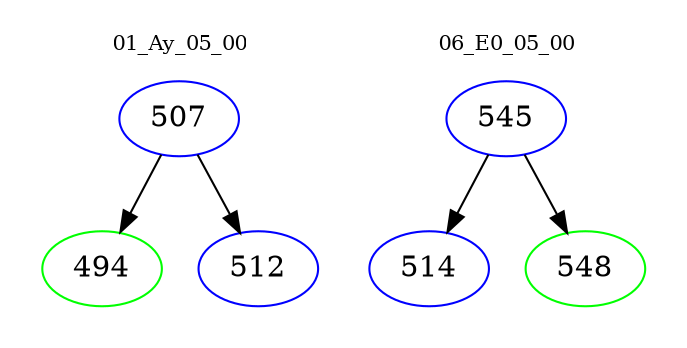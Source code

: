 digraph{
subgraph cluster_0 {
color = white
label = "01_Ay_05_00";
fontsize=10;
T0_507 [label="507", color="blue"]
T0_507 -> T0_494 [color="black"]
T0_494 [label="494", color="green"]
T0_507 -> T0_512 [color="black"]
T0_512 [label="512", color="blue"]
}
subgraph cluster_1 {
color = white
label = "06_E0_05_00";
fontsize=10;
T1_545 [label="545", color="blue"]
T1_545 -> T1_514 [color="black"]
T1_514 [label="514", color="blue"]
T1_545 -> T1_548 [color="black"]
T1_548 [label="548", color="green"]
}
}
